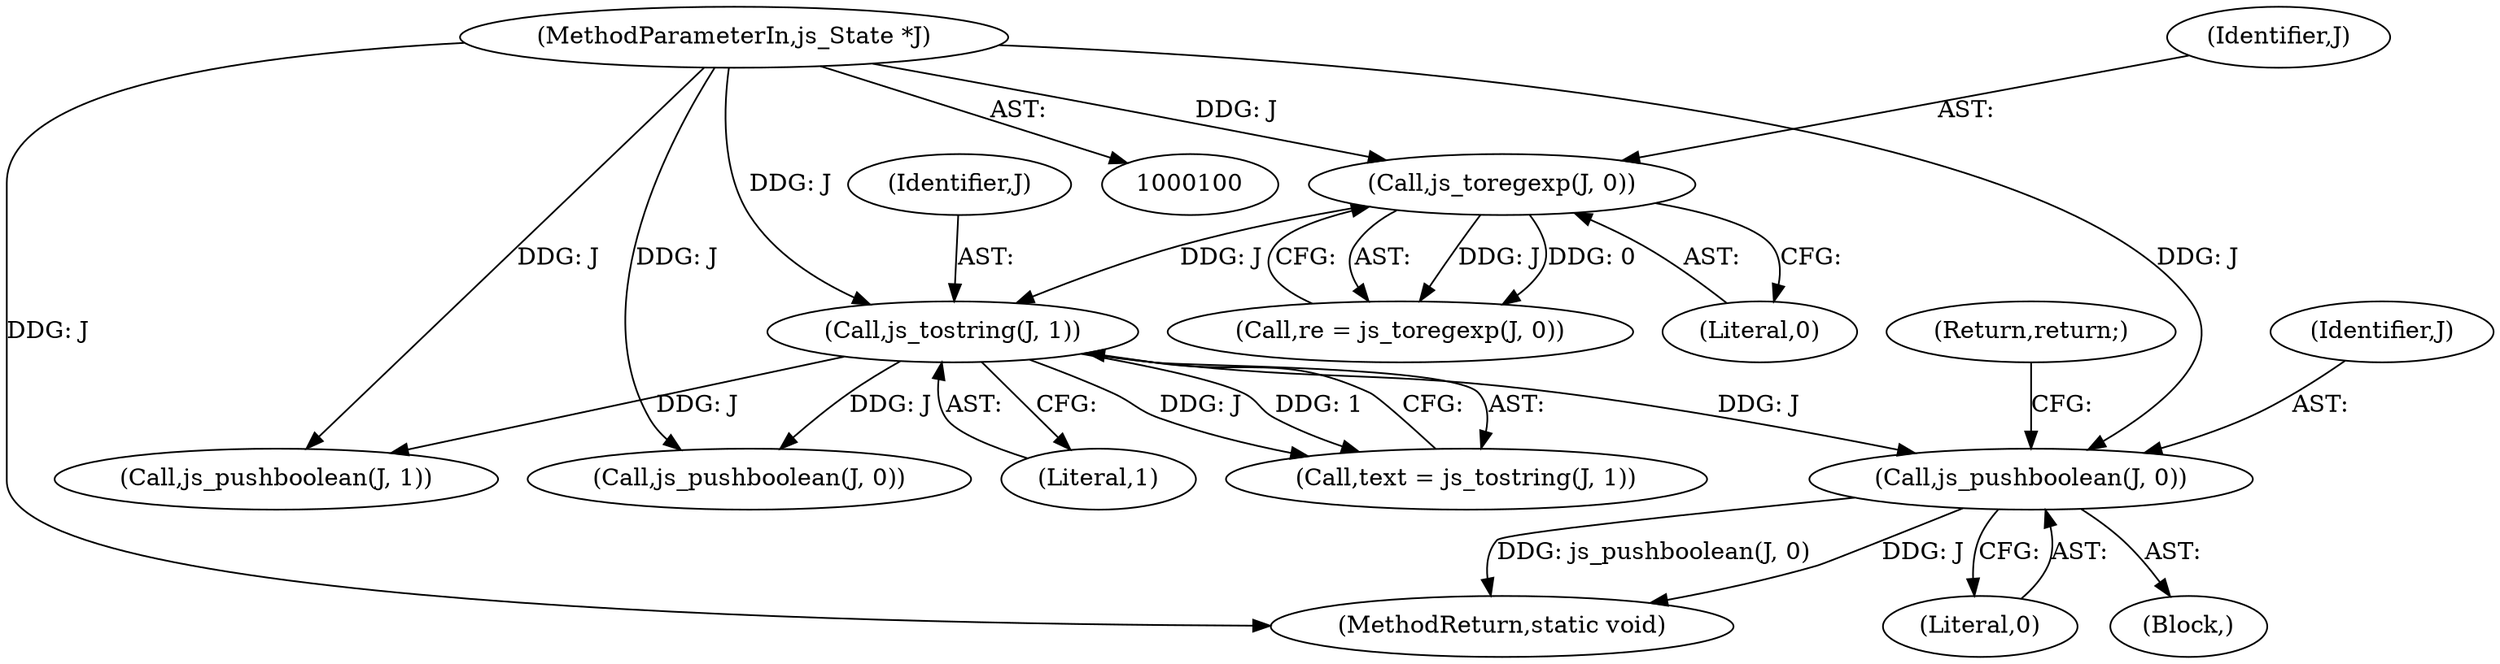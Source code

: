 digraph "0_mujs_00d4606c3baf813b7b1c176823b2729bf51002a2@pointer" {
"1000140" [label="(Call,js_pushboolean(J, 0))"];
"1000114" [label="(Call,js_tostring(J, 1))"];
"1000109" [label="(Call,js_toregexp(J, 0))"];
"1000101" [label="(MethodParameterIn,js_State *J)"];
"1000109" [label="(Call,js_toregexp(J, 0))"];
"1000193" [label="(Call,js_pushboolean(J, 1))"];
"1000114" [label="(Call,js_tostring(J, 1))"];
"1000141" [label="(Identifier,J)"];
"1000111" [label="(Literal,0)"];
"1000208" [label="(Call,js_pushboolean(J, 0))"];
"1000112" [label="(Call,text = js_tostring(J, 1))"];
"1000110" [label="(Identifier,J)"];
"1000115" [label="(Identifier,J)"];
"1000140" [label="(Call,js_pushboolean(J, 0))"];
"1000143" [label="(Return,return;)"];
"1000211" [label="(MethodReturn,static void)"];
"1000116" [label="(Literal,1)"];
"1000142" [label="(Literal,0)"];
"1000107" [label="(Call,re = js_toregexp(J, 0))"];
"1000101" [label="(MethodParameterIn,js_State *J)"];
"1000134" [label="(Block,)"];
"1000140" -> "1000134"  [label="AST: "];
"1000140" -> "1000142"  [label="CFG: "];
"1000141" -> "1000140"  [label="AST: "];
"1000142" -> "1000140"  [label="AST: "];
"1000143" -> "1000140"  [label="CFG: "];
"1000140" -> "1000211"  [label="DDG: J"];
"1000140" -> "1000211"  [label="DDG: js_pushboolean(J, 0)"];
"1000114" -> "1000140"  [label="DDG: J"];
"1000101" -> "1000140"  [label="DDG: J"];
"1000114" -> "1000112"  [label="AST: "];
"1000114" -> "1000116"  [label="CFG: "];
"1000115" -> "1000114"  [label="AST: "];
"1000116" -> "1000114"  [label="AST: "];
"1000112" -> "1000114"  [label="CFG: "];
"1000114" -> "1000112"  [label="DDG: J"];
"1000114" -> "1000112"  [label="DDG: 1"];
"1000109" -> "1000114"  [label="DDG: J"];
"1000101" -> "1000114"  [label="DDG: J"];
"1000114" -> "1000193"  [label="DDG: J"];
"1000114" -> "1000208"  [label="DDG: J"];
"1000109" -> "1000107"  [label="AST: "];
"1000109" -> "1000111"  [label="CFG: "];
"1000110" -> "1000109"  [label="AST: "];
"1000111" -> "1000109"  [label="AST: "];
"1000107" -> "1000109"  [label="CFG: "];
"1000109" -> "1000107"  [label="DDG: J"];
"1000109" -> "1000107"  [label="DDG: 0"];
"1000101" -> "1000109"  [label="DDG: J"];
"1000101" -> "1000100"  [label="AST: "];
"1000101" -> "1000211"  [label="DDG: J"];
"1000101" -> "1000193"  [label="DDG: J"];
"1000101" -> "1000208"  [label="DDG: J"];
}
